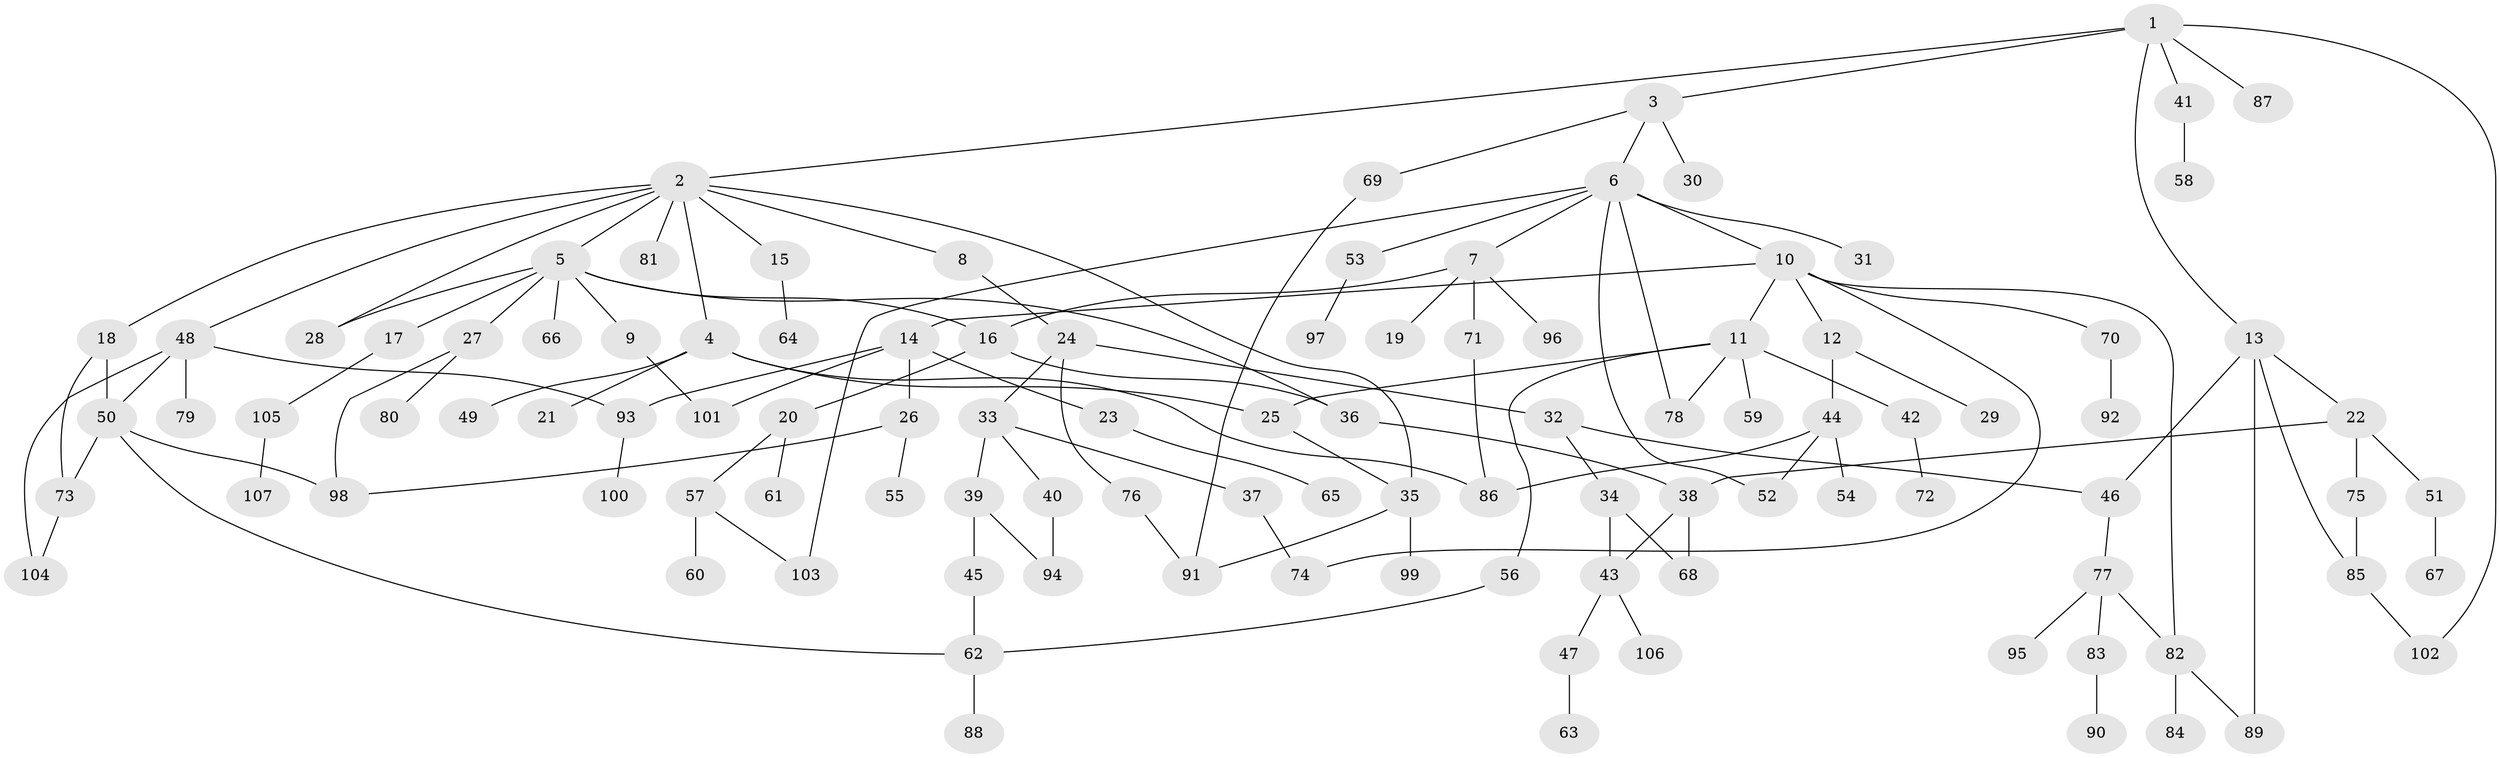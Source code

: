 // coarse degree distribution, {4: 0.30303030303030304, 3: 0.15151515151515152, 1: 0.24242424242424243, 5: 0.06060606060606061, 2: 0.15151515151515152, 9: 0.030303030303030304, 6: 0.030303030303030304, 10: 0.030303030303030304}
// Generated by graph-tools (version 1.1) at 2025/35/03/04/25 23:35:59]
// undirected, 107 vertices, 137 edges
graph export_dot {
  node [color=gray90,style=filled];
  1;
  2;
  3;
  4;
  5;
  6;
  7;
  8;
  9;
  10;
  11;
  12;
  13;
  14;
  15;
  16;
  17;
  18;
  19;
  20;
  21;
  22;
  23;
  24;
  25;
  26;
  27;
  28;
  29;
  30;
  31;
  32;
  33;
  34;
  35;
  36;
  37;
  38;
  39;
  40;
  41;
  42;
  43;
  44;
  45;
  46;
  47;
  48;
  49;
  50;
  51;
  52;
  53;
  54;
  55;
  56;
  57;
  58;
  59;
  60;
  61;
  62;
  63;
  64;
  65;
  66;
  67;
  68;
  69;
  70;
  71;
  72;
  73;
  74;
  75;
  76;
  77;
  78;
  79;
  80;
  81;
  82;
  83;
  84;
  85;
  86;
  87;
  88;
  89;
  90;
  91;
  92;
  93;
  94;
  95;
  96;
  97;
  98;
  99;
  100;
  101;
  102;
  103;
  104;
  105;
  106;
  107;
  1 -- 2;
  1 -- 3;
  1 -- 13;
  1 -- 41;
  1 -- 87;
  1 -- 102;
  2 -- 4;
  2 -- 5;
  2 -- 8;
  2 -- 15;
  2 -- 18;
  2 -- 28;
  2 -- 48;
  2 -- 81;
  2 -- 35;
  3 -- 6;
  3 -- 30;
  3 -- 69;
  4 -- 21;
  4 -- 49;
  4 -- 25;
  4 -- 86;
  5 -- 9;
  5 -- 17;
  5 -- 27;
  5 -- 66;
  5 -- 16;
  5 -- 36;
  5 -- 28;
  6 -- 7;
  6 -- 10;
  6 -- 31;
  6 -- 52;
  6 -- 53;
  6 -- 103;
  6 -- 78;
  7 -- 16;
  7 -- 19;
  7 -- 71;
  7 -- 96;
  8 -- 24;
  9 -- 101;
  10 -- 11;
  10 -- 12;
  10 -- 14;
  10 -- 70;
  10 -- 82;
  10 -- 74;
  11 -- 25;
  11 -- 42;
  11 -- 56;
  11 -- 59;
  11 -- 78;
  12 -- 29;
  12 -- 44;
  13 -- 22;
  13 -- 46;
  13 -- 85;
  13 -- 89;
  14 -- 23;
  14 -- 26;
  14 -- 93;
  14 -- 101;
  15 -- 64;
  16 -- 20;
  16 -- 36;
  17 -- 105;
  18 -- 50;
  18 -- 73;
  20 -- 57;
  20 -- 61;
  22 -- 51;
  22 -- 75;
  22 -- 38;
  23 -- 65;
  24 -- 32;
  24 -- 33;
  24 -- 76;
  25 -- 35;
  26 -- 55;
  26 -- 98;
  27 -- 80;
  27 -- 98;
  32 -- 34;
  32 -- 46;
  33 -- 37;
  33 -- 39;
  33 -- 40;
  34 -- 43;
  34 -- 68;
  35 -- 99;
  35 -- 91;
  36 -- 38;
  37 -- 74;
  38 -- 68;
  38 -- 43;
  39 -- 45;
  39 -- 94;
  40 -- 94;
  41 -- 58;
  42 -- 72;
  43 -- 47;
  43 -- 106;
  44 -- 54;
  44 -- 52;
  44 -- 86;
  45 -- 62;
  46 -- 77;
  47 -- 63;
  48 -- 79;
  48 -- 104;
  48 -- 93;
  48 -- 50;
  50 -- 62;
  50 -- 73;
  50 -- 98;
  51 -- 67;
  53 -- 97;
  56 -- 62;
  57 -- 60;
  57 -- 103;
  62 -- 88;
  69 -- 91;
  70 -- 92;
  71 -- 86;
  73 -- 104;
  75 -- 85;
  76 -- 91;
  77 -- 82;
  77 -- 83;
  77 -- 95;
  82 -- 84;
  82 -- 89;
  83 -- 90;
  85 -- 102;
  93 -- 100;
  105 -- 107;
}
